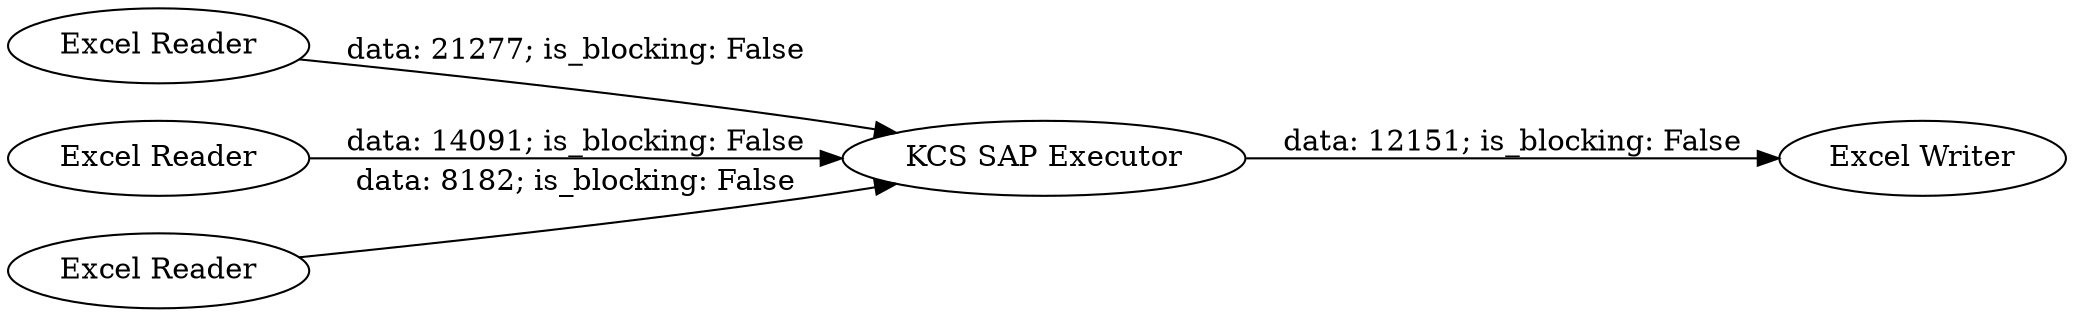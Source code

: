 digraph {
	"7042512857505545924_3" [label="Excel Reader"]
	"7042512857505545924_2" [label="Excel Reader"]
	"7042512857505545924_1" [label="KCS SAP Executor"]
	"7042512857505545924_5" [label="Excel Writer"]
	"7042512857505545924_4" [label="Excel Reader"]
	"7042512857505545924_3" -> "7042512857505545924_1" [label="data: 21277; is_blocking: False"]
	"7042512857505545924_1" -> "7042512857505545924_5" [label="data: 12151; is_blocking: False"]
	"7042512857505545924_2" -> "7042512857505545924_1" [label="data: 14091; is_blocking: False"]
	"7042512857505545924_4" -> "7042512857505545924_1" [label="data: 8182; is_blocking: False"]
	rankdir=LR
}

